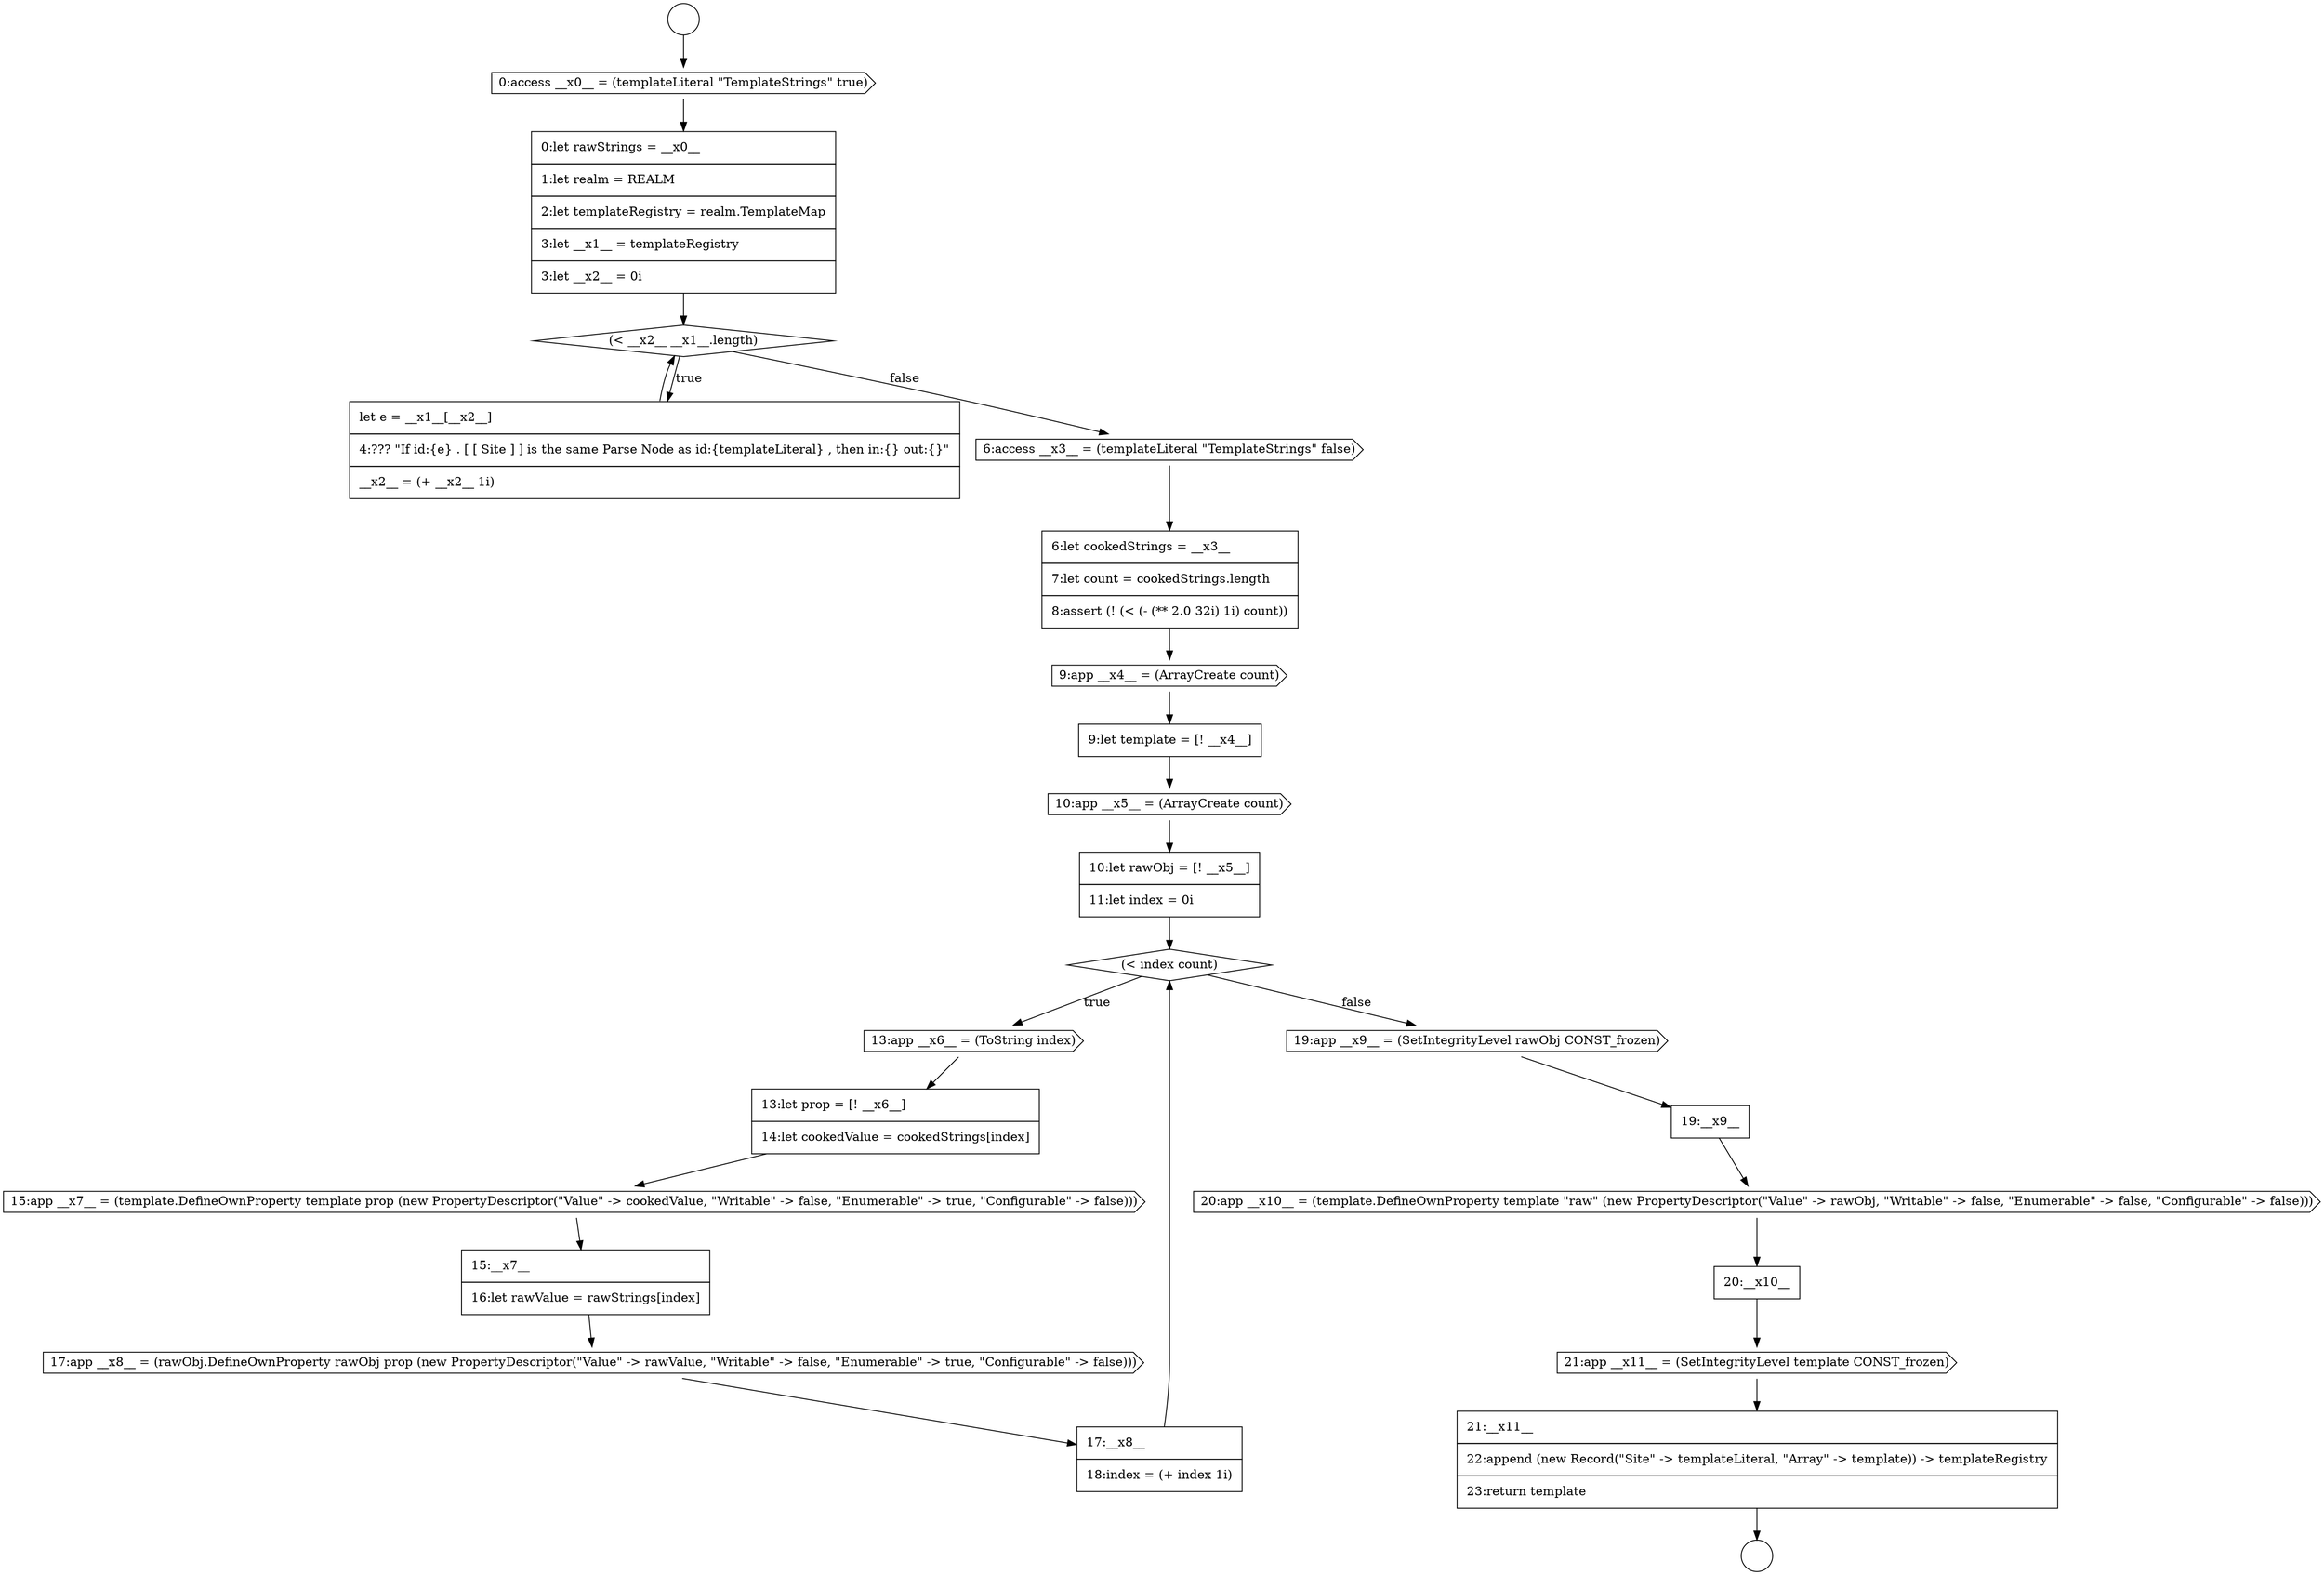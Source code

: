 digraph {
  node4201 [shape=diamond, label=<<font color="black">(&lt; index count)</font>> color="black" fillcolor="white" style=filled]
  node4198 [shape=none, margin=0, label=<<font color="black">
    <table border="0" cellborder="1" cellspacing="0" cellpadding="10">
      <tr><td align="left">9:let template = [! __x4__]</td></tr>
    </table>
  </font>> color="black" fillcolor="white" style=filled]
  node4194 [shape=none, margin=0, label=<<font color="black">
    <table border="0" cellborder="1" cellspacing="0" cellpadding="10">
      <tr><td align="left">let e = __x1__[__x2__]</td></tr>
      <tr><td align="left">4:??? &quot;If id:{e} . [ [ Site ] ] is the same Parse Node as id:{templateLiteral} , then in:{} out:{}&quot;</td></tr>
      <tr><td align="left">__x2__ = (+ __x2__ 1i)</td></tr>
    </table>
  </font>> color="black" fillcolor="white" style=filled]
  node4205 [shape=none, margin=0, label=<<font color="black">
    <table border="0" cellborder="1" cellspacing="0" cellpadding="10">
      <tr><td align="left">15:__x7__</td></tr>
      <tr><td align="left">16:let rawValue = rawStrings[index]</td></tr>
    </table>
  </font>> color="black" fillcolor="white" style=filled]
  node4211 [shape=none, margin=0, label=<<font color="black">
    <table border="0" cellborder="1" cellspacing="0" cellpadding="10">
      <tr><td align="left">20:__x10__</td></tr>
    </table>
  </font>> color="black" fillcolor="white" style=filled]
  node4199 [shape=cds, label=<<font color="black">10:app __x5__ = (ArrayCreate count)</font>> color="black" fillcolor="white" style=filled]
  node4204 [shape=cds, label=<<font color="black">15:app __x7__ = (template.DefineOwnProperty template prop (new PropertyDescriptor(&quot;Value&quot; -&gt; cookedValue, &quot;Writable&quot; -&gt; false, &quot;Enumerable&quot; -&gt; true, &quot;Configurable&quot; -&gt; false)))</font>> color="black" fillcolor="white" style=filled]
  node4192 [shape=none, margin=0, label=<<font color="black">
    <table border="0" cellborder="1" cellspacing="0" cellpadding="10">
      <tr><td align="left">0:let rawStrings = __x0__</td></tr>
      <tr><td align="left">1:let realm = REALM</td></tr>
      <tr><td align="left">2:let templateRegistry = realm.TemplateMap</td></tr>
      <tr><td align="left">3:let __x1__ = templateRegistry</td></tr>
      <tr><td align="left">3:let __x2__ = 0i</td></tr>
    </table>
  </font>> color="black" fillcolor="white" style=filled]
  node4191 [shape=cds, label=<<font color="black">0:access __x0__ = (templateLiteral &quot;TemplateStrings&quot; true)</font>> color="black" fillcolor="white" style=filled]
  node4213 [shape=none, margin=0, label=<<font color="black">
    <table border="0" cellborder="1" cellspacing="0" cellpadding="10">
      <tr><td align="left">21:__x11__</td></tr>
      <tr><td align="left">22:append (new Record(&quot;Site&quot; -&gt; templateLiteral, &quot;Array&quot; -&gt; template)) -&gt; templateRegistry</td></tr>
      <tr><td align="left">23:return template</td></tr>
    </table>
  </font>> color="black" fillcolor="white" style=filled]
  node4207 [shape=none, margin=0, label=<<font color="black">
    <table border="0" cellborder="1" cellspacing="0" cellpadding="10">
      <tr><td align="left">17:__x8__</td></tr>
      <tr><td align="left">18:index = (+ index 1i)</td></tr>
    </table>
  </font>> color="black" fillcolor="white" style=filled]
  node4200 [shape=none, margin=0, label=<<font color="black">
    <table border="0" cellborder="1" cellspacing="0" cellpadding="10">
      <tr><td align="left">10:let rawObj = [! __x5__]</td></tr>
      <tr><td align="left">11:let index = 0i</td></tr>
    </table>
  </font>> color="black" fillcolor="white" style=filled]
  node4190 [shape=circle label=" " color="black" fillcolor="white" style=filled]
  node4202 [shape=cds, label=<<font color="black">13:app __x6__ = (ToString index)</font>> color="black" fillcolor="white" style=filled]
  node4197 [shape=cds, label=<<font color="black">9:app __x4__ = (ArrayCreate count)</font>> color="black" fillcolor="white" style=filled]
  node4206 [shape=cds, label=<<font color="black">17:app __x8__ = (rawObj.DefineOwnProperty rawObj prop (new PropertyDescriptor(&quot;Value&quot; -&gt; rawValue, &quot;Writable&quot; -&gt; false, &quot;Enumerable&quot; -&gt; true, &quot;Configurable&quot; -&gt; false)))</font>> color="black" fillcolor="white" style=filled]
  node4189 [shape=circle label=" " color="black" fillcolor="white" style=filled]
  node4195 [shape=cds, label=<<font color="black">6:access __x3__ = (templateLiteral &quot;TemplateStrings&quot; false)</font>> color="black" fillcolor="white" style=filled]
  node4212 [shape=cds, label=<<font color="black">21:app __x11__ = (SetIntegrityLevel template CONST_frozen)</font>> color="black" fillcolor="white" style=filled]
  node4203 [shape=none, margin=0, label=<<font color="black">
    <table border="0" cellborder="1" cellspacing="0" cellpadding="10">
      <tr><td align="left">13:let prop = [! __x6__]</td></tr>
      <tr><td align="left">14:let cookedValue = cookedStrings[index]</td></tr>
    </table>
  </font>> color="black" fillcolor="white" style=filled]
  node4208 [shape=cds, label=<<font color="black">19:app __x9__ = (SetIntegrityLevel rawObj CONST_frozen)</font>> color="black" fillcolor="white" style=filled]
  node4196 [shape=none, margin=0, label=<<font color="black">
    <table border="0" cellborder="1" cellspacing="0" cellpadding="10">
      <tr><td align="left">6:let cookedStrings = __x3__</td></tr>
      <tr><td align="left">7:let count = cookedStrings.length</td></tr>
      <tr><td align="left">8:assert (! (&lt; (- (** 2.0 32i) 1i) count))</td></tr>
    </table>
  </font>> color="black" fillcolor="white" style=filled]
  node4209 [shape=none, margin=0, label=<<font color="black">
    <table border="0" cellborder="1" cellspacing="0" cellpadding="10">
      <tr><td align="left">19:__x9__</td></tr>
    </table>
  </font>> color="black" fillcolor="white" style=filled]
  node4210 [shape=cds, label=<<font color="black">20:app __x10__ = (template.DefineOwnProperty template &quot;raw&quot; (new PropertyDescriptor(&quot;Value&quot; -&gt; rawObj, &quot;Writable&quot; -&gt; false, &quot;Enumerable&quot; -&gt; false, &quot;Configurable&quot; -&gt; false)))</font>> color="black" fillcolor="white" style=filled]
  node4193 [shape=diamond, label=<<font color="black">(&lt; __x2__ __x1__.length)</font>> color="black" fillcolor="white" style=filled]
  node4195 -> node4196 [ color="black"]
  node4199 -> node4200 [ color="black"]
  node4212 -> node4213 [ color="black"]
  node4211 -> node4212 [ color="black"]
  node4210 -> node4211 [ color="black"]
  node4196 -> node4197 [ color="black"]
  node4206 -> node4207 [ color="black"]
  node4200 -> node4201 [ color="black"]
  node4209 -> node4210 [ color="black"]
  node4194 -> node4193 [ color="black"]
  node4205 -> node4206 [ color="black"]
  node4204 -> node4205 [ color="black"]
  node4213 -> node4190 [ color="black"]
  node4208 -> node4209 [ color="black"]
  node4198 -> node4199 [ color="black"]
  node4189 -> node4191 [ color="black"]
  node4193 -> node4194 [label=<<font color="black">true</font>> color="black"]
  node4193 -> node4195 [label=<<font color="black">false</font>> color="black"]
  node4202 -> node4203 [ color="black"]
  node4192 -> node4193 [ color="black"]
  node4191 -> node4192 [ color="black"]
  node4207 -> node4201 [ color="black"]
  node4197 -> node4198 [ color="black"]
  node4203 -> node4204 [ color="black"]
  node4201 -> node4202 [label=<<font color="black">true</font>> color="black"]
  node4201 -> node4208 [label=<<font color="black">false</font>> color="black"]
}
